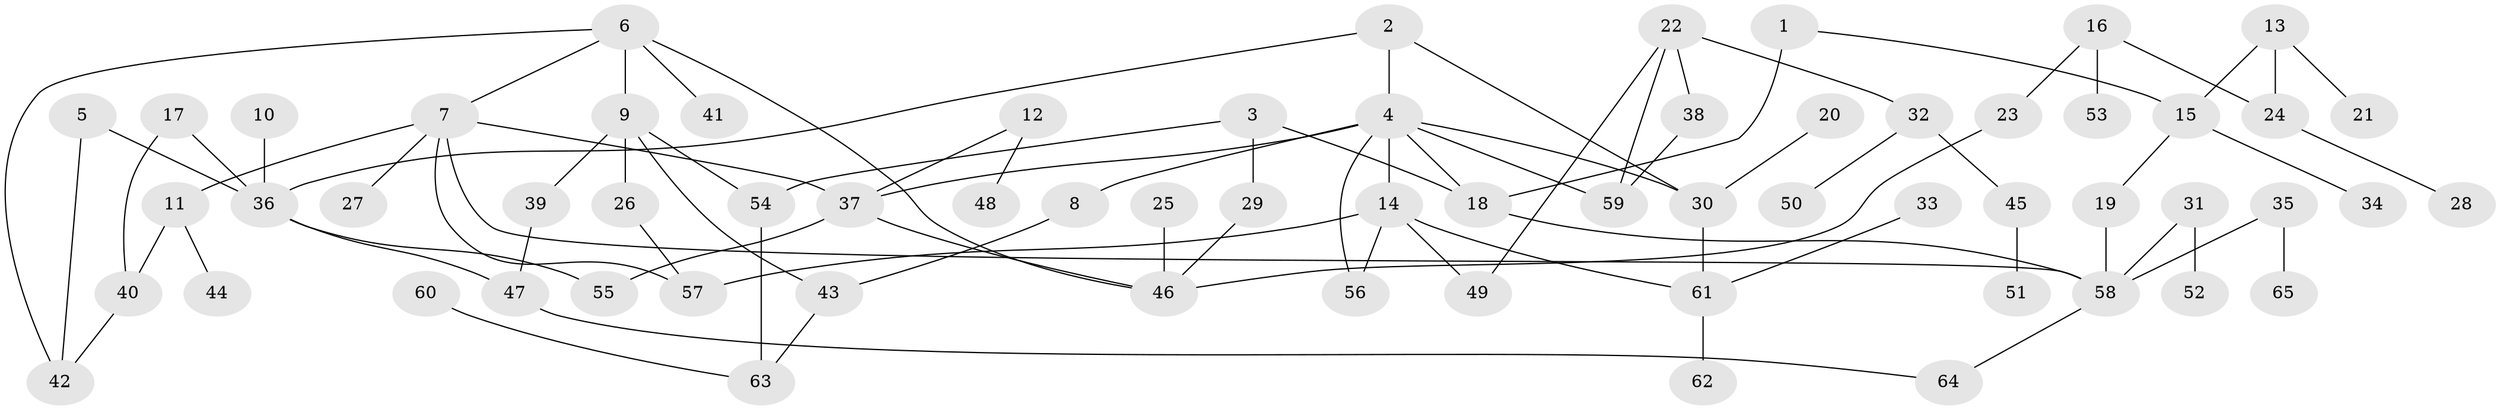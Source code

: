 // original degree distribution, {9: 0.007751937984496124, 4: 0.08527131782945736, 6: 0.015503875968992248, 2: 0.3178294573643411, 3: 0.14728682170542637, 7: 0.007751937984496124, 5: 0.05426356589147287, 8: 0.007751937984496124, 1: 0.35658914728682173}
// Generated by graph-tools (version 1.1) at 2025/01/03/09/25 03:01:03]
// undirected, 65 vertices, 85 edges
graph export_dot {
graph [start="1"]
  node [color=gray90,style=filled];
  1;
  2;
  3;
  4;
  5;
  6;
  7;
  8;
  9;
  10;
  11;
  12;
  13;
  14;
  15;
  16;
  17;
  18;
  19;
  20;
  21;
  22;
  23;
  24;
  25;
  26;
  27;
  28;
  29;
  30;
  31;
  32;
  33;
  34;
  35;
  36;
  37;
  38;
  39;
  40;
  41;
  42;
  43;
  44;
  45;
  46;
  47;
  48;
  49;
  50;
  51;
  52;
  53;
  54;
  55;
  56;
  57;
  58;
  59;
  60;
  61;
  62;
  63;
  64;
  65;
  1 -- 15 [weight=1.0];
  1 -- 18 [weight=1.0];
  2 -- 4 [weight=1.0];
  2 -- 30 [weight=1.0];
  2 -- 36 [weight=1.0];
  3 -- 18 [weight=1.0];
  3 -- 29 [weight=1.0];
  3 -- 54 [weight=1.0];
  4 -- 8 [weight=1.0];
  4 -- 14 [weight=1.0];
  4 -- 18 [weight=1.0];
  4 -- 30 [weight=1.0];
  4 -- 37 [weight=1.0];
  4 -- 56 [weight=1.0];
  4 -- 59 [weight=1.0];
  5 -- 36 [weight=1.0];
  5 -- 42 [weight=1.0];
  6 -- 7 [weight=1.0];
  6 -- 9 [weight=1.0];
  6 -- 41 [weight=1.0];
  6 -- 42 [weight=1.0];
  6 -- 46 [weight=1.0];
  7 -- 11 [weight=1.0];
  7 -- 27 [weight=1.0];
  7 -- 37 [weight=1.0];
  7 -- 57 [weight=1.0];
  7 -- 58 [weight=1.0];
  8 -- 43 [weight=1.0];
  9 -- 26 [weight=1.0];
  9 -- 39 [weight=1.0];
  9 -- 43 [weight=1.0];
  9 -- 54 [weight=1.0];
  10 -- 36 [weight=1.0];
  11 -- 40 [weight=1.0];
  11 -- 44 [weight=1.0];
  12 -- 37 [weight=1.0];
  12 -- 48 [weight=1.0];
  13 -- 15 [weight=1.0];
  13 -- 21 [weight=1.0];
  13 -- 24 [weight=1.0];
  14 -- 49 [weight=1.0];
  14 -- 56 [weight=1.0];
  14 -- 57 [weight=1.0];
  14 -- 61 [weight=1.0];
  15 -- 19 [weight=1.0];
  15 -- 34 [weight=1.0];
  16 -- 23 [weight=1.0];
  16 -- 24 [weight=1.0];
  16 -- 53 [weight=1.0];
  17 -- 36 [weight=1.0];
  17 -- 40 [weight=1.0];
  18 -- 58 [weight=1.0];
  19 -- 58 [weight=1.0];
  20 -- 30 [weight=1.0];
  22 -- 32 [weight=1.0];
  22 -- 38 [weight=1.0];
  22 -- 49 [weight=1.0];
  22 -- 59 [weight=1.0];
  23 -- 46 [weight=1.0];
  24 -- 28 [weight=1.0];
  25 -- 46 [weight=1.0];
  26 -- 57 [weight=1.0];
  29 -- 46 [weight=1.0];
  30 -- 61 [weight=1.0];
  31 -- 52 [weight=1.0];
  31 -- 58 [weight=1.0];
  32 -- 45 [weight=1.0];
  32 -- 50 [weight=1.0];
  33 -- 61 [weight=1.0];
  35 -- 58 [weight=1.0];
  35 -- 65 [weight=1.0];
  36 -- 47 [weight=1.0];
  36 -- 55 [weight=1.0];
  37 -- 46 [weight=1.0];
  37 -- 55 [weight=1.0];
  38 -- 59 [weight=1.0];
  39 -- 47 [weight=1.0];
  40 -- 42 [weight=1.0];
  43 -- 63 [weight=1.0];
  45 -- 51 [weight=1.0];
  47 -- 64 [weight=1.0];
  54 -- 63 [weight=1.0];
  58 -- 64 [weight=1.0];
  60 -- 63 [weight=1.0];
  61 -- 62 [weight=1.0];
}
